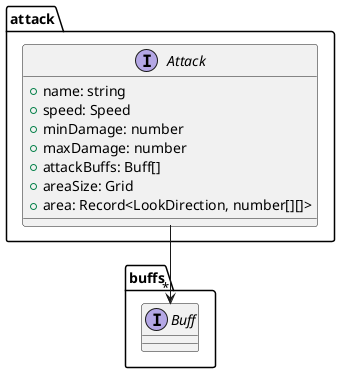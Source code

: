 @startuml
package "buffs" {
    interface Buff
}
package "attack" {
    interface Attack {
        +name: string
        +speed: Speed
        +minDamage: number
        +maxDamage: number
        +attackBuffs: Buff[]
        +areaSize: Grid
        +area: Record<LookDirection, number[][]>
    }
}

' Attack --> "1" Speed
' Attack --> "1" LookDirection
Attack --> "*" Buff
@enduml